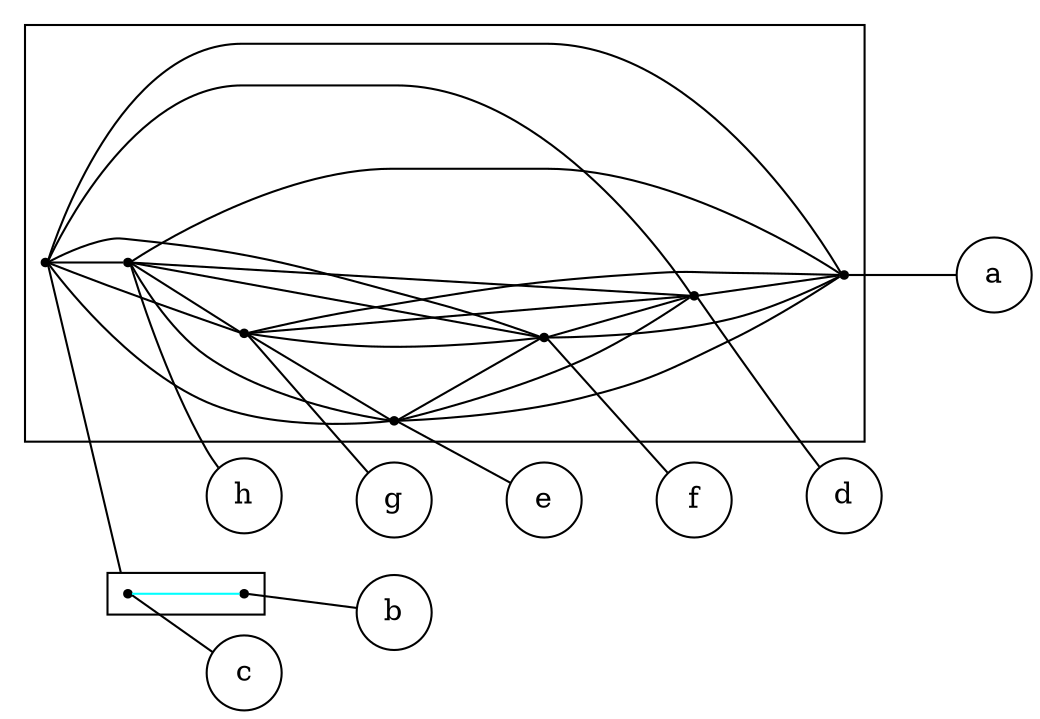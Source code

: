 digraph "exponential_2-structure" {
compound=true;
fontname=Verdana;
fontsize=12;
rankdir=LR;
node [shape=circle];
h;
g;
e;
f;
d;
a;
c;
b;
subgraph cluster_afbecdgh {
node [shape=point];
s_cb -> s_h  [color=black, arrowhead=none];
s_cb -> s_g  [color=black, arrowhead=none];
s_cb -> s_e  [color=black, arrowhead=none];
s_cb -> s_f  [color=black, arrowhead=none];
s_cb -> s_d  [color=black, arrowhead=none];
s_cb -> s_a  [color=black, arrowhead=none];
s_h -> s_g  [color=black, arrowhead=none];
s_h -> s_e  [color=black, arrowhead=none];
s_h -> s_f  [color=black, arrowhead=none];
s_h -> s_d  [color=black, arrowhead=none];
s_h -> s_a  [color=black, arrowhead=none];
s_g -> s_e  [color=black, arrowhead=none];
s_g -> s_f  [color=black, arrowhead=none];
s_g -> s_d  [color=black, arrowhead=none];
s_g -> s_a  [color=black, arrowhead=none];
s_e -> s_f  [color=black, arrowhead=none];
s_e -> s_d  [color=black, arrowhead=none];
s_e -> s_a  [color=black, arrowhead=none];
s_f -> s_d  [color=black, arrowhead=none];
s_f -> s_a  [color=black, arrowhead=none];
s_d -> s_a  [color=black, arrowhead=none];
}

subgraph cluster_cb {
node [shape=point];
s_c -> s_b  [color=cyan, arrowhead=none];
}

s_cb -> s_c  [lhead=cluster_cb, arrowhead=none];
s_h -> h  [arrowhead=none];
s_g -> g  [arrowhead=none];
s_e -> e  [arrowhead=none];
s_f -> f  [arrowhead=none];
s_d -> d  [arrowhead=none];
s_a -> a  [arrowhead=none];
s_c -> c  [arrowhead=none];
s_b -> b  [arrowhead=none];
}
